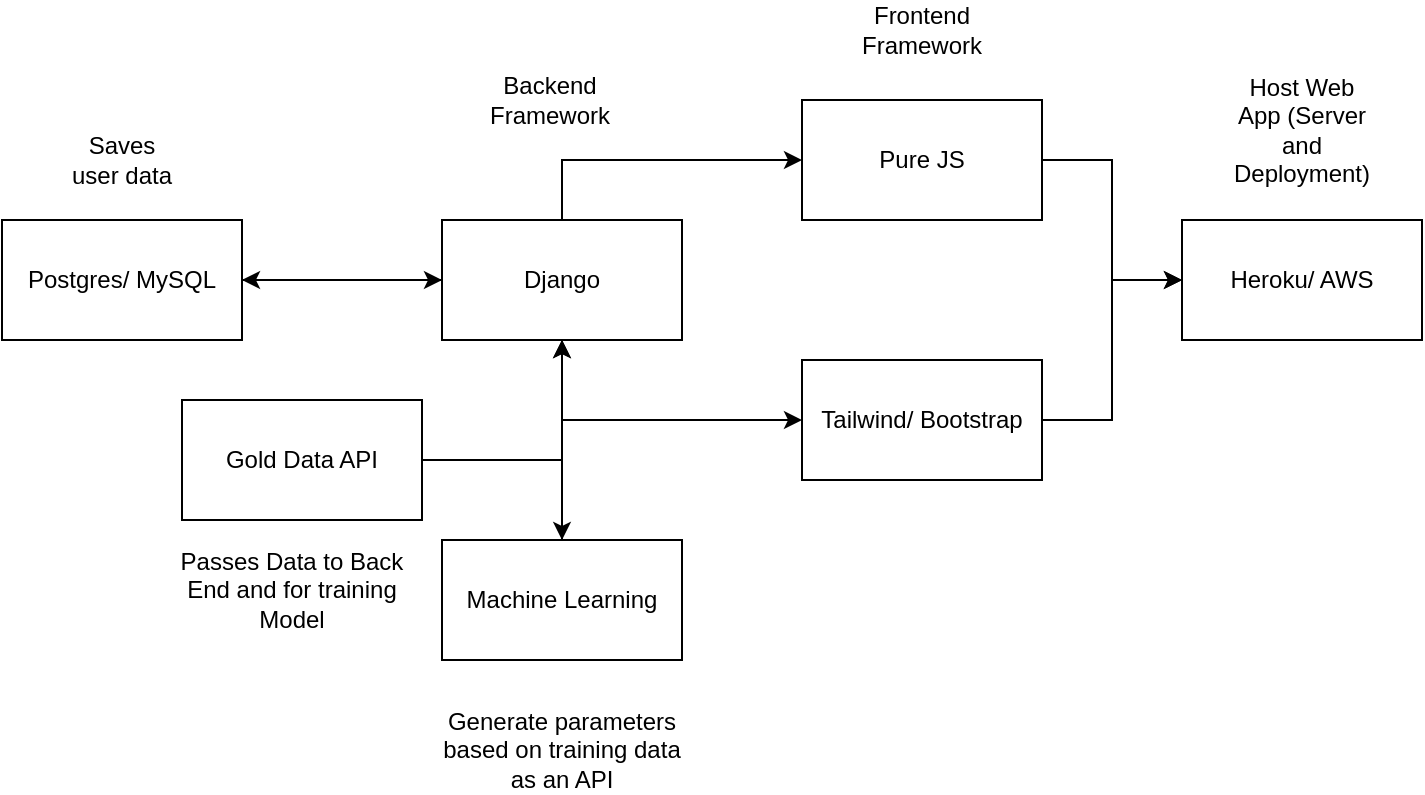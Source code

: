 <mxfile version="20.4.1" type="github">
  <diagram id="C5RBs43oDa-KdzZeNtuy" name="Page-1">
    <mxGraphModel dx="1422" dy="762" grid="1" gridSize="10" guides="1" tooltips="1" connect="1" arrows="1" fold="1" page="1" pageScale="1" pageWidth="827" pageHeight="1169" math="0" shadow="0">
      <root>
        <mxCell id="WIyWlLk6GJQsqaUBKTNV-0" />
        <mxCell id="WIyWlLk6GJQsqaUBKTNV-1" parent="WIyWlLk6GJQsqaUBKTNV-0" />
        <mxCell id="nATuou7ZnoUtXIoafbIx-5" style="edgeStyle=orthogonalEdgeStyle;rounded=0;orthogonalLoop=1;jettySize=auto;html=1;entryX=1;entryY=0.5;entryDx=0;entryDy=0;" edge="1" parent="WIyWlLk6GJQsqaUBKTNV-1" source="nATuou7ZnoUtXIoafbIx-0" target="nATuou7ZnoUtXIoafbIx-1">
          <mxGeometry relative="1" as="geometry" />
        </mxCell>
        <mxCell id="nATuou7ZnoUtXIoafbIx-6" style="edgeStyle=orthogonalEdgeStyle;rounded=0;orthogonalLoop=1;jettySize=auto;html=1;entryX=0;entryY=0.5;entryDx=0;entryDy=0;" edge="1" parent="WIyWlLk6GJQsqaUBKTNV-1" source="nATuou7ZnoUtXIoafbIx-0" target="nATuou7ZnoUtXIoafbIx-2">
          <mxGeometry relative="1" as="geometry">
            <Array as="points">
              <mxPoint x="390" y="180" />
            </Array>
          </mxGeometry>
        </mxCell>
        <mxCell id="nATuou7ZnoUtXIoafbIx-8" style="edgeStyle=orthogonalEdgeStyle;rounded=0;orthogonalLoop=1;jettySize=auto;html=1;" edge="1" parent="WIyWlLk6GJQsqaUBKTNV-1" source="nATuou7ZnoUtXIoafbIx-0" target="nATuou7ZnoUtXIoafbIx-3">
          <mxGeometry relative="1" as="geometry">
            <Array as="points">
              <mxPoint x="390" y="310" />
            </Array>
          </mxGeometry>
        </mxCell>
        <mxCell id="nATuou7ZnoUtXIoafbIx-0" value="Django" style="rounded=0;whiteSpace=wrap;html=1;" vertex="1" parent="WIyWlLk6GJQsqaUBKTNV-1">
          <mxGeometry x="330" y="210" width="120" height="60" as="geometry" />
        </mxCell>
        <mxCell id="nATuou7ZnoUtXIoafbIx-14" style="edgeStyle=orthogonalEdgeStyle;rounded=0;orthogonalLoop=1;jettySize=auto;html=1;" edge="1" parent="WIyWlLk6GJQsqaUBKTNV-1" source="nATuou7ZnoUtXIoafbIx-1" target="nATuou7ZnoUtXIoafbIx-0">
          <mxGeometry relative="1" as="geometry" />
        </mxCell>
        <mxCell id="nATuou7ZnoUtXIoafbIx-1" value="Postgres/ MySQL" style="rounded=0;whiteSpace=wrap;html=1;" vertex="1" parent="WIyWlLk6GJQsqaUBKTNV-1">
          <mxGeometry x="110" y="210" width="120" height="60" as="geometry" />
        </mxCell>
        <mxCell id="nATuou7ZnoUtXIoafbIx-10" style="edgeStyle=orthogonalEdgeStyle;rounded=0;orthogonalLoop=1;jettySize=auto;html=1;" edge="1" parent="WIyWlLk6GJQsqaUBKTNV-1" source="nATuou7ZnoUtXIoafbIx-2" target="nATuou7ZnoUtXIoafbIx-9">
          <mxGeometry relative="1" as="geometry" />
        </mxCell>
        <mxCell id="nATuou7ZnoUtXIoafbIx-2" value="Pure JS" style="rounded=0;whiteSpace=wrap;html=1;" vertex="1" parent="WIyWlLk6GJQsqaUBKTNV-1">
          <mxGeometry x="510" y="150" width="120" height="60" as="geometry" />
        </mxCell>
        <mxCell id="nATuou7ZnoUtXIoafbIx-11" style="edgeStyle=orthogonalEdgeStyle;rounded=0;orthogonalLoop=1;jettySize=auto;html=1;entryX=0;entryY=0.5;entryDx=0;entryDy=0;" edge="1" parent="WIyWlLk6GJQsqaUBKTNV-1" source="nATuou7ZnoUtXIoafbIx-3" target="nATuou7ZnoUtXIoafbIx-9">
          <mxGeometry relative="1" as="geometry" />
        </mxCell>
        <mxCell id="nATuou7ZnoUtXIoafbIx-3" value="Tailwind/ Bootstrap" style="rounded=0;whiteSpace=wrap;html=1;" vertex="1" parent="WIyWlLk6GJQsqaUBKTNV-1">
          <mxGeometry x="510" y="280" width="120" height="60" as="geometry" />
        </mxCell>
        <mxCell id="nATuou7ZnoUtXIoafbIx-9" value="Heroku/ AWS" style="rounded=0;whiteSpace=wrap;html=1;" vertex="1" parent="WIyWlLk6GJQsqaUBKTNV-1">
          <mxGeometry x="700" y="210" width="120" height="60" as="geometry" />
        </mxCell>
        <mxCell id="nATuou7ZnoUtXIoafbIx-13" style="edgeStyle=orthogonalEdgeStyle;rounded=0;orthogonalLoop=1;jettySize=auto;html=1;" edge="1" parent="WIyWlLk6GJQsqaUBKTNV-1" source="nATuou7ZnoUtXIoafbIx-12" target="nATuou7ZnoUtXIoafbIx-0">
          <mxGeometry relative="1" as="geometry" />
        </mxCell>
        <mxCell id="nATuou7ZnoUtXIoafbIx-12" value="Machine Learning" style="rounded=0;whiteSpace=wrap;html=1;" vertex="1" parent="WIyWlLk6GJQsqaUBKTNV-1">
          <mxGeometry x="330" y="370" width="120" height="60" as="geometry" />
        </mxCell>
        <mxCell id="nATuou7ZnoUtXIoafbIx-19" style="edgeStyle=orthogonalEdgeStyle;rounded=0;orthogonalLoop=1;jettySize=auto;html=1;" edge="1" parent="WIyWlLk6GJQsqaUBKTNV-1" source="nATuou7ZnoUtXIoafbIx-15" target="nATuou7ZnoUtXIoafbIx-0">
          <mxGeometry relative="1" as="geometry" />
        </mxCell>
        <mxCell id="nATuou7ZnoUtXIoafbIx-20" style="edgeStyle=orthogonalEdgeStyle;rounded=0;orthogonalLoop=1;jettySize=auto;html=1;" edge="1" parent="WIyWlLk6GJQsqaUBKTNV-1" source="nATuou7ZnoUtXIoafbIx-15" target="nATuou7ZnoUtXIoafbIx-12">
          <mxGeometry relative="1" as="geometry" />
        </mxCell>
        <mxCell id="nATuou7ZnoUtXIoafbIx-15" value="Gold Data API" style="rounded=0;whiteSpace=wrap;html=1;" vertex="1" parent="WIyWlLk6GJQsqaUBKTNV-1">
          <mxGeometry x="200" y="300" width="120" height="60" as="geometry" />
        </mxCell>
        <mxCell id="nATuou7ZnoUtXIoafbIx-21" value="Saves user data" style="text;html=1;strokeColor=none;fillColor=none;align=center;verticalAlign=middle;whiteSpace=wrap;rounded=0;" vertex="1" parent="WIyWlLk6GJQsqaUBKTNV-1">
          <mxGeometry x="140" y="165" width="60" height="30" as="geometry" />
        </mxCell>
        <mxCell id="nATuou7ZnoUtXIoafbIx-22" value="Backend Framework" style="text;html=1;strokeColor=none;fillColor=none;align=center;verticalAlign=middle;whiteSpace=wrap;rounded=0;" vertex="1" parent="WIyWlLk6GJQsqaUBKTNV-1">
          <mxGeometry x="354" y="135" width="60" height="30" as="geometry" />
        </mxCell>
        <mxCell id="nATuou7ZnoUtXIoafbIx-23" value="Passes Data to Back End and for training Model" style="text;html=1;strokeColor=none;fillColor=none;align=center;verticalAlign=middle;whiteSpace=wrap;rounded=0;" vertex="1" parent="WIyWlLk6GJQsqaUBKTNV-1">
          <mxGeometry x="190" y="380" width="130" height="30" as="geometry" />
        </mxCell>
        <mxCell id="nATuou7ZnoUtXIoafbIx-24" value="Generate parameters based on training data as an API" style="text;html=1;strokeColor=none;fillColor=none;align=center;verticalAlign=middle;whiteSpace=wrap;rounded=0;" vertex="1" parent="WIyWlLk6GJQsqaUBKTNV-1">
          <mxGeometry x="325" y="460" width="130" height="30" as="geometry" />
        </mxCell>
        <mxCell id="nATuou7ZnoUtXIoafbIx-25" value="Frontend Framework" style="text;html=1;strokeColor=none;fillColor=none;align=center;verticalAlign=middle;whiteSpace=wrap;rounded=0;" vertex="1" parent="WIyWlLk6GJQsqaUBKTNV-1">
          <mxGeometry x="540" y="100" width="60" height="30" as="geometry" />
        </mxCell>
        <mxCell id="nATuou7ZnoUtXIoafbIx-26" value="Host Web App (Server and Deployment)" style="text;html=1;strokeColor=none;fillColor=none;align=center;verticalAlign=middle;whiteSpace=wrap;rounded=0;" vertex="1" parent="WIyWlLk6GJQsqaUBKTNV-1">
          <mxGeometry x="730" y="150" width="60" height="30" as="geometry" />
        </mxCell>
      </root>
    </mxGraphModel>
  </diagram>
</mxfile>
